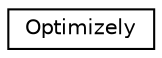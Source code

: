 digraph "Graphical Class Hierarchy"
{
  edge [fontname="Helvetica",fontsize="10",labelfontname="Helvetica",labelfontsize="10"];
  node [fontname="Helvetica",fontsize="10",shape=record];
  rankdir="LR";
  Node0 [label="Optimizely",height=0.2,width=0.4,color="black", fillcolor="white", style="filled",URL="$interface_optimizely.html"];
}
